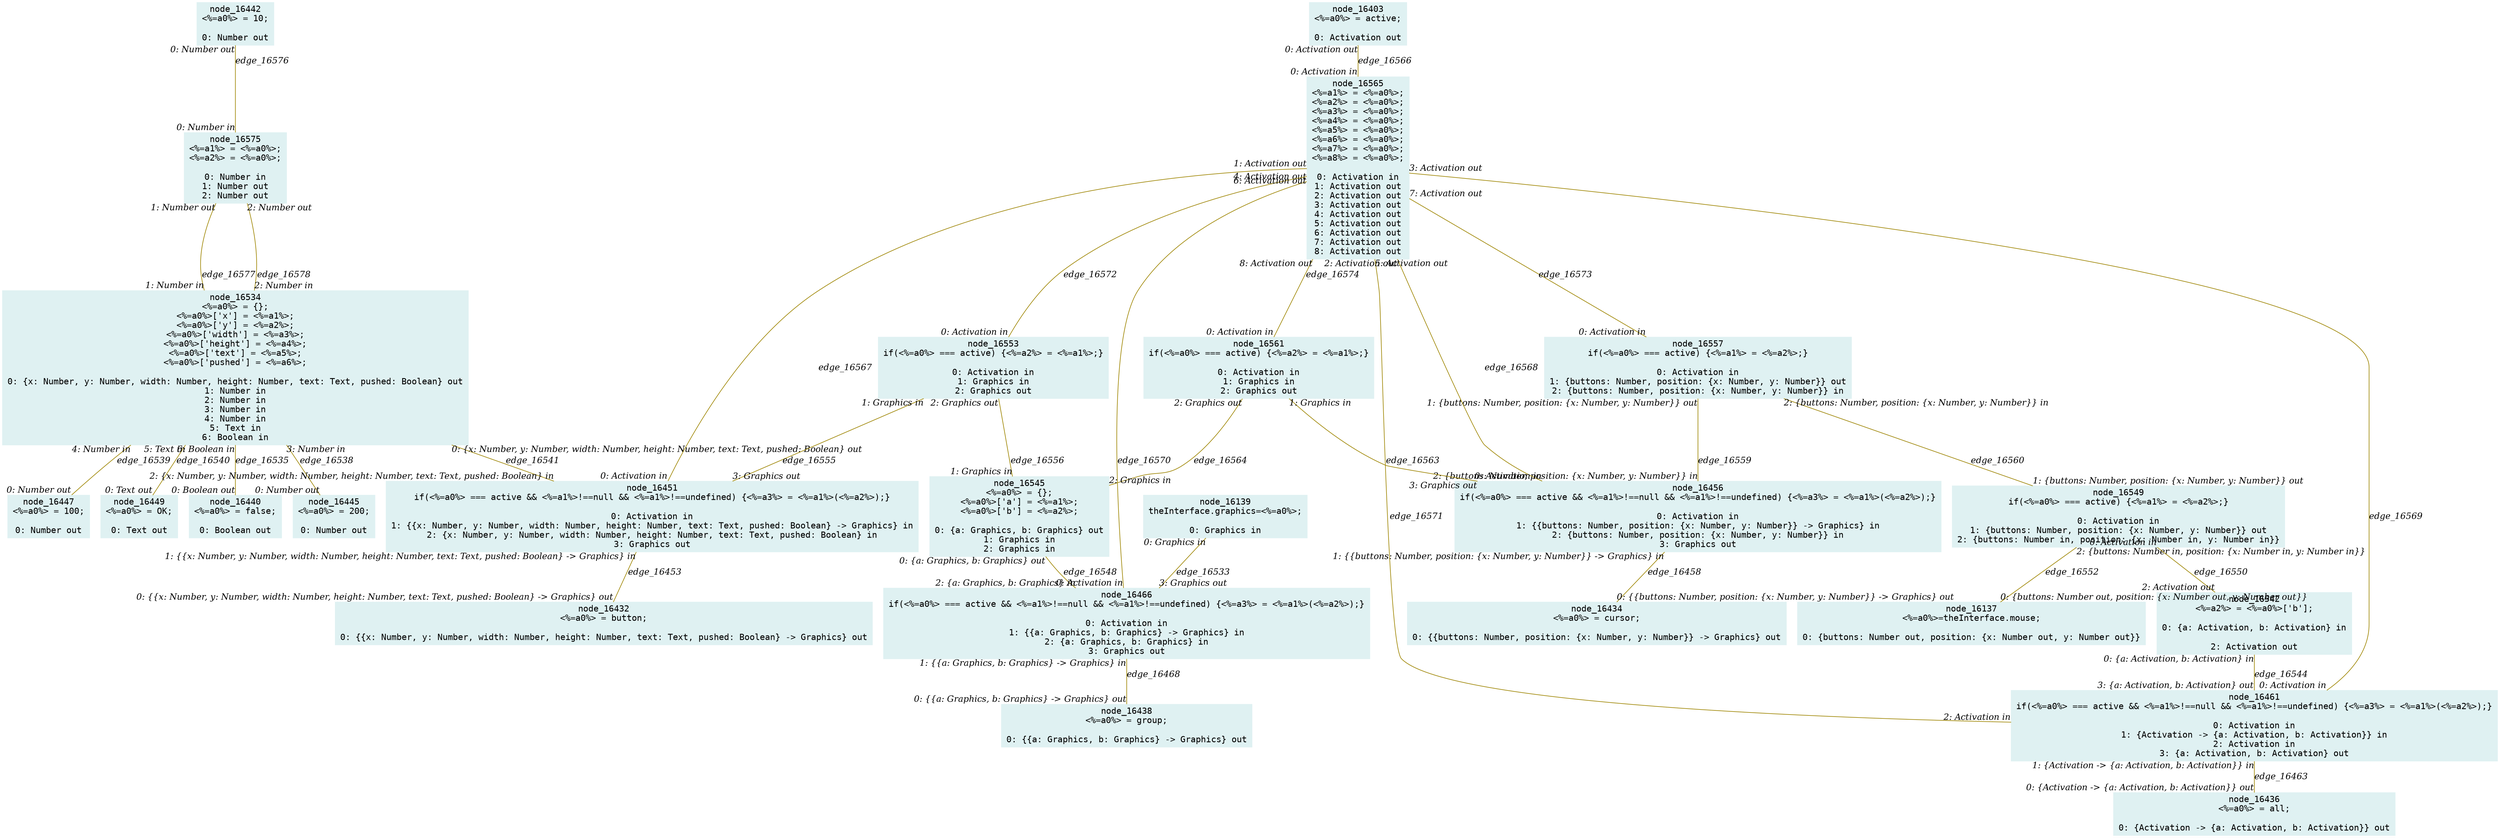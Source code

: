 digraph g{node_16137 [shape="box", style="filled", color="#dff1f2", fontname="Courier", label="node_16137
<%=a0%>=theInterface.mouse;

0: {buttons: Number out, position: {x: Number out, y: Number out}}" ]
node_16139 [shape="box", style="filled", color="#dff1f2", fontname="Courier", label="node_16139
theInterface.graphics=<%=a0%>;

0: Graphics in" ]
node_16403 [shape="box", style="filled", color="#dff1f2", fontname="Courier", label="node_16403
<%=a0%> = active;

0: Activation out" ]
node_16432 [shape="box", style="filled", color="#dff1f2", fontname="Courier", label="node_16432
<%=a0%> = button;

0: {{x: Number, y: Number, width: Number, height: Number, text: Text, pushed: Boolean} -> Graphics} out" ]
node_16434 [shape="box", style="filled", color="#dff1f2", fontname="Courier", label="node_16434
<%=a0%> = cursor;

0: {{buttons: Number, position: {x: Number, y: Number}} -> Graphics} out" ]
node_16436 [shape="box", style="filled", color="#dff1f2", fontname="Courier", label="node_16436
<%=a0%> = all;

0: {Activation -> {a: Activation, b: Activation}} out" ]
node_16438 [shape="box", style="filled", color="#dff1f2", fontname="Courier", label="node_16438
<%=a0%> = group;

0: {{a: Graphics, b: Graphics} -> Graphics} out" ]
node_16440 [shape="box", style="filled", color="#dff1f2", fontname="Courier", label="node_16440
<%=a0%> = false;

0: Boolean out" ]
node_16442 [shape="box", style="filled", color="#dff1f2", fontname="Courier", label="node_16442
<%=a0%> = 10;

0: Number out" ]
node_16445 [shape="box", style="filled", color="#dff1f2", fontname="Courier", label="node_16445
<%=a0%> = 200;

0: Number out" ]
node_16447 [shape="box", style="filled", color="#dff1f2", fontname="Courier", label="node_16447
<%=a0%> = 100;

0: Number out" ]
node_16449 [shape="box", style="filled", color="#dff1f2", fontname="Courier", label="node_16449
<%=a0%> = OK;

0: Text out" ]
node_16451 [shape="box", style="filled", color="#dff1f2", fontname="Courier", label="node_16451
if(<%=a0%> === active && <%=a1%>!==null && <%=a1%>!==undefined) {<%=a3%> = <%=a1%>(<%=a2%>);}

0: Activation in
1: {{x: Number, y: Number, width: Number, height: Number, text: Text, pushed: Boolean} -> Graphics} in
2: {x: Number, y: Number, width: Number, height: Number, text: Text, pushed: Boolean} in
3: Graphics out" ]
node_16456 [shape="box", style="filled", color="#dff1f2", fontname="Courier", label="node_16456
if(<%=a0%> === active && <%=a1%>!==null && <%=a1%>!==undefined) {<%=a3%> = <%=a1%>(<%=a2%>);}

0: Activation in
1: {{buttons: Number, position: {x: Number, y: Number}} -> Graphics} in
2: {buttons: Number, position: {x: Number, y: Number}} in
3: Graphics out" ]
node_16461 [shape="box", style="filled", color="#dff1f2", fontname="Courier", label="node_16461
if(<%=a0%> === active && <%=a1%>!==null && <%=a1%>!==undefined) {<%=a3%> = <%=a1%>(<%=a2%>);}

0: Activation in
1: {Activation -> {a: Activation, b: Activation}} in
2: Activation in
3: {a: Activation, b: Activation} out" ]
node_16466 [shape="box", style="filled", color="#dff1f2", fontname="Courier", label="node_16466
if(<%=a0%> === active && <%=a1%>!==null && <%=a1%>!==undefined) {<%=a3%> = <%=a1%>(<%=a2%>);}

0: Activation in
1: {{a: Graphics, b: Graphics} -> Graphics} in
2: {a: Graphics, b: Graphics} in
3: Graphics out" ]
node_16534 [shape="box", style="filled", color="#dff1f2", fontname="Courier", label="node_16534
<%=a0%> = {};
<%=a0%>['x'] = <%=a1%>;
<%=a0%>['y'] = <%=a2%>;
<%=a0%>['width'] = <%=a3%>;
<%=a0%>['height'] = <%=a4%>;
<%=a0%>['text'] = <%=a5%>;
<%=a0%>['pushed'] = <%=a6%>;

0: {x: Number, y: Number, width: Number, height: Number, text: Text, pushed: Boolean} out
1: Number in
2: Number in
3: Number in
4: Number in
5: Text in
6: Boolean in" ]
node_16542 [shape="box", style="filled", color="#dff1f2", fontname="Courier", label="node_16542
<%=a2%> = <%=a0%>['b'];

0: {a: Activation, b: Activation} in

2: Activation out" ]
node_16545 [shape="box", style="filled", color="#dff1f2", fontname="Courier", label="node_16545
<%=a0%> = {};
<%=a0%>['a'] = <%=a1%>;
<%=a0%>['b'] = <%=a2%>;

0: {a: Graphics, b: Graphics} out
1: Graphics in
2: Graphics in" ]
node_16549 [shape="box", style="filled", color="#dff1f2", fontname="Courier", label="node_16549
if(<%=a0%> === active) {<%=a1%> = <%=a2%>;}

0: Activation in
1: {buttons: Number, position: {x: Number, y: Number}} out
2: {buttons: Number in, position: {x: Number in, y: Number in}}" ]
node_16553 [shape="box", style="filled", color="#dff1f2", fontname="Courier", label="node_16553
if(<%=a0%> === active) {<%=a2%> = <%=a1%>;}

0: Activation in
1: Graphics in
2: Graphics out" ]
node_16557 [shape="box", style="filled", color="#dff1f2", fontname="Courier", label="node_16557
if(<%=a0%> === active) {<%=a1%> = <%=a2%>;}

0: Activation in
1: {buttons: Number, position: {x: Number, y: Number}} out
2: {buttons: Number, position: {x: Number, y: Number}} in" ]
node_16561 [shape="box", style="filled", color="#dff1f2", fontname="Courier", label="node_16561
if(<%=a0%> === active) {<%=a2%> = <%=a1%>;}

0: Activation in
1: Graphics in
2: Graphics out" ]
node_16565 [shape="box", style="filled", color="#dff1f2", fontname="Courier", label="node_16565
<%=a1%> = <%=a0%>;
<%=a2%> = <%=a0%>;
<%=a3%> = <%=a0%>;
<%=a4%> = <%=a0%>;
<%=a5%> = <%=a0%>;
<%=a6%> = <%=a0%>;
<%=a7%> = <%=a0%>;
<%=a8%> = <%=a0%>;

0: Activation in
1: Activation out
2: Activation out
3: Activation out
4: Activation out
5: Activation out
6: Activation out
7: Activation out
8: Activation out" ]
node_16575 [shape="box", style="filled", color="#dff1f2", fontname="Courier", label="node_16575
<%=a1%> = <%=a0%>;
<%=a2%> = <%=a0%>;

0: Number in
1: Number out
2: Number out" ]
node_16451 -> node_16432 [dir=none, arrowHead=none, fontname="Times-Italic", arrowsize=1, color="#9d8400", label="edge_16453",  headlabel="0: {{x: Number, y: Number, width: Number, height: Number, text: Text, pushed: Boolean} -> Graphics} out", taillabel="1: {{x: Number, y: Number, width: Number, height: Number, text: Text, pushed: Boolean} -> Graphics} in" ]
node_16456 -> node_16434 [dir=none, arrowHead=none, fontname="Times-Italic", arrowsize=1, color="#9d8400", label="edge_16458",  headlabel="0: {{buttons: Number, position: {x: Number, y: Number}} -> Graphics} out", taillabel="1: {{buttons: Number, position: {x: Number, y: Number}} -> Graphics} in" ]
node_16461 -> node_16436 [dir=none, arrowHead=none, fontname="Times-Italic", arrowsize=1, color="#9d8400", label="edge_16463",  headlabel="0: {Activation -> {a: Activation, b: Activation}} out", taillabel="1: {Activation -> {a: Activation, b: Activation}} in" ]
node_16466 -> node_16438 [dir=none, arrowHead=none, fontname="Times-Italic", arrowsize=1, color="#9d8400", label="edge_16468",  headlabel="0: {{a: Graphics, b: Graphics} -> Graphics} out", taillabel="1: {{a: Graphics, b: Graphics} -> Graphics} in" ]
node_16139 -> node_16466 [dir=none, arrowHead=none, fontname="Times-Italic", arrowsize=1, color="#9d8400", label="edge_16533",  headlabel="3: Graphics out", taillabel="0: Graphics in" ]
node_16534 -> node_16440 [dir=none, arrowHead=none, fontname="Times-Italic", arrowsize=1, color="#9d8400", label="edge_16535",  headlabel="0: Boolean out", taillabel="6: Boolean in" ]
node_16534 -> node_16445 [dir=none, arrowHead=none, fontname="Times-Italic", arrowsize=1, color="#9d8400", label="edge_16538",  headlabel="0: Number out", taillabel="3: Number in" ]
node_16534 -> node_16447 [dir=none, arrowHead=none, fontname="Times-Italic", arrowsize=1, color="#9d8400", label="edge_16539",  headlabel="0: Number out", taillabel="4: Number in" ]
node_16534 -> node_16449 [dir=none, arrowHead=none, fontname="Times-Italic", arrowsize=1, color="#9d8400", label="edge_16540",  headlabel="0: Text out", taillabel="5: Text in" ]
node_16534 -> node_16451 [dir=none, arrowHead=none, fontname="Times-Italic", arrowsize=1, color="#9d8400", label="edge_16541",  headlabel="2: {x: Number, y: Number, width: Number, height: Number, text: Text, pushed: Boolean} in", taillabel="0: {x: Number, y: Number, width: Number, height: Number, text: Text, pushed: Boolean} out" ]
node_16542 -> node_16461 [dir=none, arrowHead=none, fontname="Times-Italic", arrowsize=1, color="#9d8400", label="edge_16544",  headlabel="3: {a: Activation, b: Activation} out", taillabel="0: {a: Activation, b: Activation} in" ]
node_16545 -> node_16466 [dir=none, arrowHead=none, fontname="Times-Italic", arrowsize=1, color="#9d8400", label="edge_16548",  headlabel="2: {a: Graphics, b: Graphics} in", taillabel="0: {a: Graphics, b: Graphics} out" ]
node_16549 -> node_16542 [dir=none, arrowHead=none, fontname="Times-Italic", arrowsize=1, color="#9d8400", label="edge_16550",  headlabel="2: Activation out", taillabel="0: Activation in" ]
node_16549 -> node_16137 [dir=none, arrowHead=none, fontname="Times-Italic", arrowsize=1, color="#9d8400", label="edge_16552",  headlabel="0: {buttons: Number out, position: {x: Number out, y: Number out}}", taillabel="2: {buttons: Number in, position: {x: Number in, y: Number in}}" ]
node_16553 -> node_16451 [dir=none, arrowHead=none, fontname="Times-Italic", arrowsize=1, color="#9d8400", label="edge_16555",  headlabel="3: Graphics out", taillabel="1: Graphics in" ]
node_16553 -> node_16545 [dir=none, arrowHead=none, fontname="Times-Italic", arrowsize=1, color="#9d8400", label="edge_16556",  headlabel="1: Graphics in", taillabel="2: Graphics out" ]
node_16557 -> node_16456 [dir=none, arrowHead=none, fontname="Times-Italic", arrowsize=1, color="#9d8400", label="edge_16559",  headlabel="2: {buttons: Number, position: {x: Number, y: Number}} in", taillabel="1: {buttons: Number, position: {x: Number, y: Number}} out" ]
node_16557 -> node_16549 [dir=none, arrowHead=none, fontname="Times-Italic", arrowsize=1, color="#9d8400", label="edge_16560",  headlabel="1: {buttons: Number, position: {x: Number, y: Number}} out", taillabel="2: {buttons: Number, position: {x: Number, y: Number}} in" ]
node_16561 -> node_16456 [dir=none, arrowHead=none, fontname="Times-Italic", arrowsize=1, color="#9d8400", label="edge_16563",  headlabel="3: Graphics out", taillabel="1: Graphics in" ]
node_16561 -> node_16545 [dir=none, arrowHead=none, fontname="Times-Italic", arrowsize=1, color="#9d8400", label="edge_16564",  headlabel="2: Graphics in", taillabel="2: Graphics out" ]
node_16403 -> node_16565 [dir=none, arrowHead=none, fontname="Times-Italic", arrowsize=1, color="#9d8400", label="edge_16566",  headlabel="0: Activation in", taillabel="0: Activation out" ]
node_16565 -> node_16451 [dir=none, arrowHead=none, fontname="Times-Italic", arrowsize=1, color="#9d8400", label="edge_16567",  headlabel="0: Activation in", taillabel="1: Activation out" ]
node_16565 -> node_16456 [dir=none, arrowHead=none, fontname="Times-Italic", arrowsize=1, color="#9d8400", label="edge_16568",  headlabel="0: Activation in", taillabel="2: Activation out" ]
node_16565 -> node_16461 [dir=none, arrowHead=none, fontname="Times-Italic", arrowsize=1, color="#9d8400", label="edge_16569",  headlabel="0: Activation in", taillabel="3: Activation out" ]
node_16565 -> node_16466 [dir=none, arrowHead=none, fontname="Times-Italic", arrowsize=1, color="#9d8400", label="edge_16570",  headlabel="0: Activation in", taillabel="4: Activation out" ]
node_16565 -> node_16461 [dir=none, arrowHead=none, fontname="Times-Italic", arrowsize=1, color="#9d8400", label="edge_16571",  headlabel="2: Activation in", taillabel="5: Activation out" ]
node_16565 -> node_16553 [dir=none, arrowHead=none, fontname="Times-Italic", arrowsize=1, color="#9d8400", label="edge_16572",  headlabel="0: Activation in", taillabel="6: Activation out" ]
node_16565 -> node_16557 [dir=none, arrowHead=none, fontname="Times-Italic", arrowsize=1, color="#9d8400", label="edge_16573",  headlabel="0: Activation in", taillabel="7: Activation out" ]
node_16565 -> node_16561 [dir=none, arrowHead=none, fontname="Times-Italic", arrowsize=1, color="#9d8400", label="edge_16574",  headlabel="0: Activation in", taillabel="8: Activation out" ]
node_16442 -> node_16575 [dir=none, arrowHead=none, fontname="Times-Italic", arrowsize=1, color="#9d8400", label="edge_16576",  headlabel="0: Number in", taillabel="0: Number out" ]
node_16575 -> node_16534 [dir=none, arrowHead=none, fontname="Times-Italic", arrowsize=1, color="#9d8400", label="edge_16577",  headlabel="1: Number in", taillabel="1: Number out" ]
node_16575 -> node_16534 [dir=none, arrowHead=none, fontname="Times-Italic", arrowsize=1, color="#9d8400", label="edge_16578",  headlabel="2: Number in", taillabel="2: Number out" ]
}